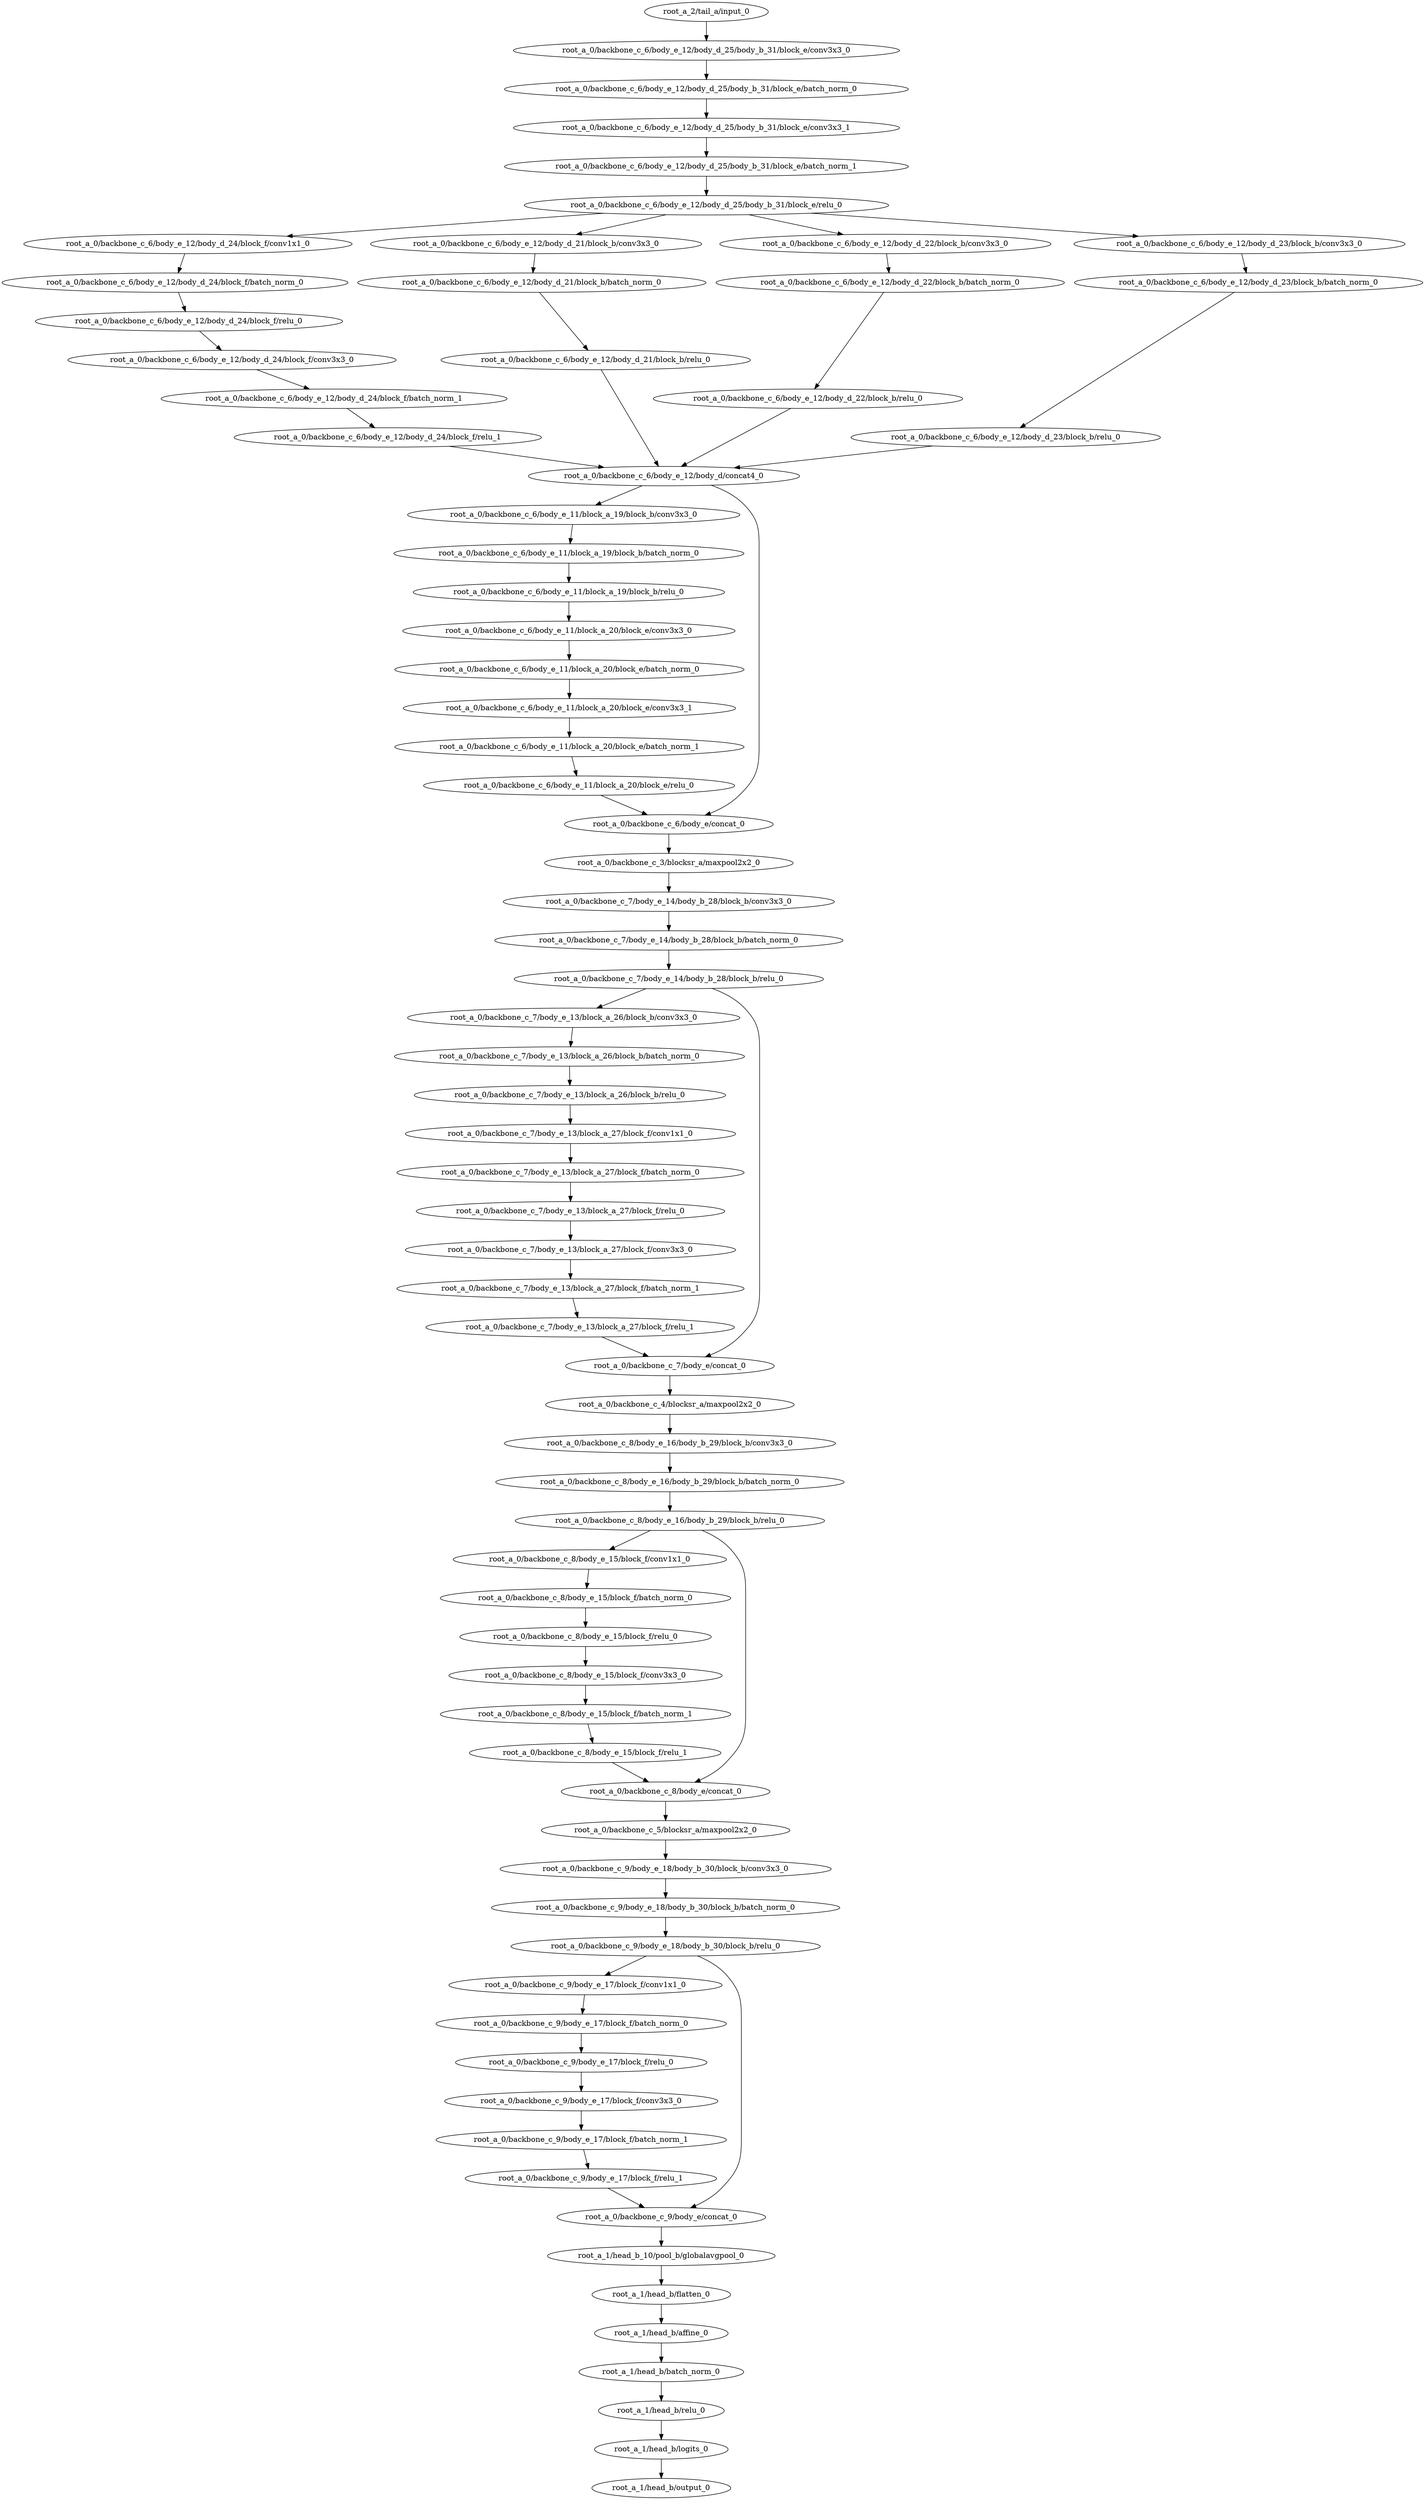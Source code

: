 digraph root_a {
	"root_a_2/tail_a/input_0"
	"root_a_0/backbone_c_6/body_e_12/body_d_25/body_b_31/block_e/conv3x3_0"
	"root_a_0/backbone_c_6/body_e_12/body_d_25/body_b_31/block_e/batch_norm_0"
	"root_a_0/backbone_c_6/body_e_12/body_d_25/body_b_31/block_e/conv3x3_1"
	"root_a_0/backbone_c_6/body_e_12/body_d_25/body_b_31/block_e/batch_norm_1"
	"root_a_0/backbone_c_6/body_e_12/body_d_25/body_b_31/block_e/relu_0"
	"root_a_0/backbone_c_6/body_e_12/body_d_24/block_f/conv1x1_0"
	"root_a_0/backbone_c_6/body_e_12/body_d_24/block_f/batch_norm_0"
	"root_a_0/backbone_c_6/body_e_12/body_d_24/block_f/relu_0"
	"root_a_0/backbone_c_6/body_e_12/body_d_24/block_f/conv3x3_0"
	"root_a_0/backbone_c_6/body_e_12/body_d_24/block_f/batch_norm_1"
	"root_a_0/backbone_c_6/body_e_12/body_d_24/block_f/relu_1"
	"root_a_0/backbone_c_6/body_e_12/body_d_21/block_b/conv3x3_0"
	"root_a_0/backbone_c_6/body_e_12/body_d_21/block_b/batch_norm_0"
	"root_a_0/backbone_c_6/body_e_12/body_d_21/block_b/relu_0"
	"root_a_0/backbone_c_6/body_e_12/body_d_22/block_b/conv3x3_0"
	"root_a_0/backbone_c_6/body_e_12/body_d_22/block_b/batch_norm_0"
	"root_a_0/backbone_c_6/body_e_12/body_d_22/block_b/relu_0"
	"root_a_0/backbone_c_6/body_e_12/body_d_23/block_b/conv3x3_0"
	"root_a_0/backbone_c_6/body_e_12/body_d_23/block_b/batch_norm_0"
	"root_a_0/backbone_c_6/body_e_12/body_d_23/block_b/relu_0"
	"root_a_0/backbone_c_6/body_e_12/body_d/concat4_0"
	"root_a_0/backbone_c_6/body_e_11/block_a_19/block_b/conv3x3_0"
	"root_a_0/backbone_c_6/body_e_11/block_a_19/block_b/batch_norm_0"
	"root_a_0/backbone_c_6/body_e_11/block_a_19/block_b/relu_0"
	"root_a_0/backbone_c_6/body_e_11/block_a_20/block_e/conv3x3_0"
	"root_a_0/backbone_c_6/body_e_11/block_a_20/block_e/batch_norm_0"
	"root_a_0/backbone_c_6/body_e_11/block_a_20/block_e/conv3x3_1"
	"root_a_0/backbone_c_6/body_e_11/block_a_20/block_e/batch_norm_1"
	"root_a_0/backbone_c_6/body_e_11/block_a_20/block_e/relu_0"
	"root_a_0/backbone_c_6/body_e/concat_0"
	"root_a_0/backbone_c_3/blocksr_a/maxpool2x2_0"
	"root_a_0/backbone_c_7/body_e_14/body_b_28/block_b/conv3x3_0"
	"root_a_0/backbone_c_7/body_e_14/body_b_28/block_b/batch_norm_0"
	"root_a_0/backbone_c_7/body_e_14/body_b_28/block_b/relu_0"
	"root_a_0/backbone_c_7/body_e_13/block_a_26/block_b/conv3x3_0"
	"root_a_0/backbone_c_7/body_e_13/block_a_26/block_b/batch_norm_0"
	"root_a_0/backbone_c_7/body_e_13/block_a_26/block_b/relu_0"
	"root_a_0/backbone_c_7/body_e_13/block_a_27/block_f/conv1x1_0"
	"root_a_0/backbone_c_7/body_e_13/block_a_27/block_f/batch_norm_0"
	"root_a_0/backbone_c_7/body_e_13/block_a_27/block_f/relu_0"
	"root_a_0/backbone_c_7/body_e_13/block_a_27/block_f/conv3x3_0"
	"root_a_0/backbone_c_7/body_e_13/block_a_27/block_f/batch_norm_1"
	"root_a_0/backbone_c_7/body_e_13/block_a_27/block_f/relu_1"
	"root_a_0/backbone_c_7/body_e/concat_0"
	"root_a_0/backbone_c_4/blocksr_a/maxpool2x2_0"
	"root_a_0/backbone_c_8/body_e_16/body_b_29/block_b/conv3x3_0"
	"root_a_0/backbone_c_8/body_e_16/body_b_29/block_b/batch_norm_0"
	"root_a_0/backbone_c_8/body_e_16/body_b_29/block_b/relu_0"
	"root_a_0/backbone_c_8/body_e_15/block_f/conv1x1_0"
	"root_a_0/backbone_c_8/body_e_15/block_f/batch_norm_0"
	"root_a_0/backbone_c_8/body_e_15/block_f/relu_0"
	"root_a_0/backbone_c_8/body_e_15/block_f/conv3x3_0"
	"root_a_0/backbone_c_8/body_e_15/block_f/batch_norm_1"
	"root_a_0/backbone_c_8/body_e_15/block_f/relu_1"
	"root_a_0/backbone_c_8/body_e/concat_0"
	"root_a_0/backbone_c_5/blocksr_a/maxpool2x2_0"
	"root_a_0/backbone_c_9/body_e_18/body_b_30/block_b/conv3x3_0"
	"root_a_0/backbone_c_9/body_e_18/body_b_30/block_b/batch_norm_0"
	"root_a_0/backbone_c_9/body_e_18/body_b_30/block_b/relu_0"
	"root_a_0/backbone_c_9/body_e_17/block_f/conv1x1_0"
	"root_a_0/backbone_c_9/body_e_17/block_f/batch_norm_0"
	"root_a_0/backbone_c_9/body_e_17/block_f/relu_0"
	"root_a_0/backbone_c_9/body_e_17/block_f/conv3x3_0"
	"root_a_0/backbone_c_9/body_e_17/block_f/batch_norm_1"
	"root_a_0/backbone_c_9/body_e_17/block_f/relu_1"
	"root_a_0/backbone_c_9/body_e/concat_0"
	"root_a_1/head_b_10/pool_b/globalavgpool_0"
	"root_a_1/head_b/flatten_0"
	"root_a_1/head_b/affine_0"
	"root_a_1/head_b/batch_norm_0"
	"root_a_1/head_b/relu_0"
	"root_a_1/head_b/logits_0"
	"root_a_1/head_b/output_0"

	"root_a_2/tail_a/input_0" -> "root_a_0/backbone_c_6/body_e_12/body_d_25/body_b_31/block_e/conv3x3_0"
	"root_a_0/backbone_c_6/body_e_12/body_d_25/body_b_31/block_e/conv3x3_0" -> "root_a_0/backbone_c_6/body_e_12/body_d_25/body_b_31/block_e/batch_norm_0"
	"root_a_0/backbone_c_6/body_e_12/body_d_25/body_b_31/block_e/batch_norm_0" -> "root_a_0/backbone_c_6/body_e_12/body_d_25/body_b_31/block_e/conv3x3_1"
	"root_a_0/backbone_c_6/body_e_12/body_d_25/body_b_31/block_e/conv3x3_1" -> "root_a_0/backbone_c_6/body_e_12/body_d_25/body_b_31/block_e/batch_norm_1"
	"root_a_0/backbone_c_6/body_e_12/body_d_25/body_b_31/block_e/batch_norm_1" -> "root_a_0/backbone_c_6/body_e_12/body_d_25/body_b_31/block_e/relu_0"
	"root_a_0/backbone_c_6/body_e_12/body_d_25/body_b_31/block_e/relu_0" -> "root_a_0/backbone_c_6/body_e_12/body_d_24/block_f/conv1x1_0"
	"root_a_0/backbone_c_6/body_e_12/body_d_24/block_f/conv1x1_0" -> "root_a_0/backbone_c_6/body_e_12/body_d_24/block_f/batch_norm_0"
	"root_a_0/backbone_c_6/body_e_12/body_d_24/block_f/batch_norm_0" -> "root_a_0/backbone_c_6/body_e_12/body_d_24/block_f/relu_0"
	"root_a_0/backbone_c_6/body_e_12/body_d_24/block_f/relu_0" -> "root_a_0/backbone_c_6/body_e_12/body_d_24/block_f/conv3x3_0"
	"root_a_0/backbone_c_6/body_e_12/body_d_24/block_f/conv3x3_0" -> "root_a_0/backbone_c_6/body_e_12/body_d_24/block_f/batch_norm_1"
	"root_a_0/backbone_c_6/body_e_12/body_d_24/block_f/batch_norm_1" -> "root_a_0/backbone_c_6/body_e_12/body_d_24/block_f/relu_1"
	"root_a_0/backbone_c_6/body_e_12/body_d_25/body_b_31/block_e/relu_0" -> "root_a_0/backbone_c_6/body_e_12/body_d_21/block_b/conv3x3_0"
	"root_a_0/backbone_c_6/body_e_12/body_d_21/block_b/conv3x3_0" -> "root_a_0/backbone_c_6/body_e_12/body_d_21/block_b/batch_norm_0"
	"root_a_0/backbone_c_6/body_e_12/body_d_21/block_b/batch_norm_0" -> "root_a_0/backbone_c_6/body_e_12/body_d_21/block_b/relu_0"
	"root_a_0/backbone_c_6/body_e_12/body_d_25/body_b_31/block_e/relu_0" -> "root_a_0/backbone_c_6/body_e_12/body_d_22/block_b/conv3x3_0"
	"root_a_0/backbone_c_6/body_e_12/body_d_22/block_b/conv3x3_0" -> "root_a_0/backbone_c_6/body_e_12/body_d_22/block_b/batch_norm_0"
	"root_a_0/backbone_c_6/body_e_12/body_d_22/block_b/batch_norm_0" -> "root_a_0/backbone_c_6/body_e_12/body_d_22/block_b/relu_0"
	"root_a_0/backbone_c_6/body_e_12/body_d_25/body_b_31/block_e/relu_0" -> "root_a_0/backbone_c_6/body_e_12/body_d_23/block_b/conv3x3_0"
	"root_a_0/backbone_c_6/body_e_12/body_d_23/block_b/conv3x3_0" -> "root_a_0/backbone_c_6/body_e_12/body_d_23/block_b/batch_norm_0"
	"root_a_0/backbone_c_6/body_e_12/body_d_23/block_b/batch_norm_0" -> "root_a_0/backbone_c_6/body_e_12/body_d_23/block_b/relu_0"
	"root_a_0/backbone_c_6/body_e_12/body_d_24/block_f/relu_1" -> "root_a_0/backbone_c_6/body_e_12/body_d/concat4_0"
	"root_a_0/backbone_c_6/body_e_12/body_d_21/block_b/relu_0" -> "root_a_0/backbone_c_6/body_e_12/body_d/concat4_0"
	"root_a_0/backbone_c_6/body_e_12/body_d_22/block_b/relu_0" -> "root_a_0/backbone_c_6/body_e_12/body_d/concat4_0"
	"root_a_0/backbone_c_6/body_e_12/body_d_23/block_b/relu_0" -> "root_a_0/backbone_c_6/body_e_12/body_d/concat4_0"
	"root_a_0/backbone_c_6/body_e_12/body_d/concat4_0" -> "root_a_0/backbone_c_6/body_e_11/block_a_19/block_b/conv3x3_0"
	"root_a_0/backbone_c_6/body_e_11/block_a_19/block_b/conv3x3_0" -> "root_a_0/backbone_c_6/body_e_11/block_a_19/block_b/batch_norm_0"
	"root_a_0/backbone_c_6/body_e_11/block_a_19/block_b/batch_norm_0" -> "root_a_0/backbone_c_6/body_e_11/block_a_19/block_b/relu_0"
	"root_a_0/backbone_c_6/body_e_11/block_a_19/block_b/relu_0" -> "root_a_0/backbone_c_6/body_e_11/block_a_20/block_e/conv3x3_0"
	"root_a_0/backbone_c_6/body_e_11/block_a_20/block_e/conv3x3_0" -> "root_a_0/backbone_c_6/body_e_11/block_a_20/block_e/batch_norm_0"
	"root_a_0/backbone_c_6/body_e_11/block_a_20/block_e/batch_norm_0" -> "root_a_0/backbone_c_6/body_e_11/block_a_20/block_e/conv3x3_1"
	"root_a_0/backbone_c_6/body_e_11/block_a_20/block_e/conv3x3_1" -> "root_a_0/backbone_c_6/body_e_11/block_a_20/block_e/batch_norm_1"
	"root_a_0/backbone_c_6/body_e_11/block_a_20/block_e/batch_norm_1" -> "root_a_0/backbone_c_6/body_e_11/block_a_20/block_e/relu_0"
	"root_a_0/backbone_c_6/body_e_12/body_d/concat4_0" -> "root_a_0/backbone_c_6/body_e/concat_0"
	"root_a_0/backbone_c_6/body_e_11/block_a_20/block_e/relu_0" -> "root_a_0/backbone_c_6/body_e/concat_0"
	"root_a_0/backbone_c_6/body_e/concat_0" -> "root_a_0/backbone_c_3/blocksr_a/maxpool2x2_0"
	"root_a_0/backbone_c_3/blocksr_a/maxpool2x2_0" -> "root_a_0/backbone_c_7/body_e_14/body_b_28/block_b/conv3x3_0"
	"root_a_0/backbone_c_7/body_e_14/body_b_28/block_b/conv3x3_0" -> "root_a_0/backbone_c_7/body_e_14/body_b_28/block_b/batch_norm_0"
	"root_a_0/backbone_c_7/body_e_14/body_b_28/block_b/batch_norm_0" -> "root_a_0/backbone_c_7/body_e_14/body_b_28/block_b/relu_0"
	"root_a_0/backbone_c_7/body_e_14/body_b_28/block_b/relu_0" -> "root_a_0/backbone_c_7/body_e_13/block_a_26/block_b/conv3x3_0"
	"root_a_0/backbone_c_7/body_e_13/block_a_26/block_b/conv3x3_0" -> "root_a_0/backbone_c_7/body_e_13/block_a_26/block_b/batch_norm_0"
	"root_a_0/backbone_c_7/body_e_13/block_a_26/block_b/batch_norm_0" -> "root_a_0/backbone_c_7/body_e_13/block_a_26/block_b/relu_0"
	"root_a_0/backbone_c_7/body_e_13/block_a_26/block_b/relu_0" -> "root_a_0/backbone_c_7/body_e_13/block_a_27/block_f/conv1x1_0"
	"root_a_0/backbone_c_7/body_e_13/block_a_27/block_f/conv1x1_0" -> "root_a_0/backbone_c_7/body_e_13/block_a_27/block_f/batch_norm_0"
	"root_a_0/backbone_c_7/body_e_13/block_a_27/block_f/batch_norm_0" -> "root_a_0/backbone_c_7/body_e_13/block_a_27/block_f/relu_0"
	"root_a_0/backbone_c_7/body_e_13/block_a_27/block_f/relu_0" -> "root_a_0/backbone_c_7/body_e_13/block_a_27/block_f/conv3x3_0"
	"root_a_0/backbone_c_7/body_e_13/block_a_27/block_f/conv3x3_0" -> "root_a_0/backbone_c_7/body_e_13/block_a_27/block_f/batch_norm_1"
	"root_a_0/backbone_c_7/body_e_13/block_a_27/block_f/batch_norm_1" -> "root_a_0/backbone_c_7/body_e_13/block_a_27/block_f/relu_1"
	"root_a_0/backbone_c_7/body_e_13/block_a_27/block_f/relu_1" -> "root_a_0/backbone_c_7/body_e/concat_0"
	"root_a_0/backbone_c_7/body_e_14/body_b_28/block_b/relu_0" -> "root_a_0/backbone_c_7/body_e/concat_0"
	"root_a_0/backbone_c_7/body_e/concat_0" -> "root_a_0/backbone_c_4/blocksr_a/maxpool2x2_0"
	"root_a_0/backbone_c_4/blocksr_a/maxpool2x2_0" -> "root_a_0/backbone_c_8/body_e_16/body_b_29/block_b/conv3x3_0"
	"root_a_0/backbone_c_8/body_e_16/body_b_29/block_b/conv3x3_0" -> "root_a_0/backbone_c_8/body_e_16/body_b_29/block_b/batch_norm_0"
	"root_a_0/backbone_c_8/body_e_16/body_b_29/block_b/batch_norm_0" -> "root_a_0/backbone_c_8/body_e_16/body_b_29/block_b/relu_0"
	"root_a_0/backbone_c_8/body_e_16/body_b_29/block_b/relu_0" -> "root_a_0/backbone_c_8/body_e_15/block_f/conv1x1_0"
	"root_a_0/backbone_c_8/body_e_15/block_f/conv1x1_0" -> "root_a_0/backbone_c_8/body_e_15/block_f/batch_norm_0"
	"root_a_0/backbone_c_8/body_e_15/block_f/batch_norm_0" -> "root_a_0/backbone_c_8/body_e_15/block_f/relu_0"
	"root_a_0/backbone_c_8/body_e_15/block_f/relu_0" -> "root_a_0/backbone_c_8/body_e_15/block_f/conv3x3_0"
	"root_a_0/backbone_c_8/body_e_15/block_f/conv3x3_0" -> "root_a_0/backbone_c_8/body_e_15/block_f/batch_norm_1"
	"root_a_0/backbone_c_8/body_e_15/block_f/batch_norm_1" -> "root_a_0/backbone_c_8/body_e_15/block_f/relu_1"
	"root_a_0/backbone_c_8/body_e_15/block_f/relu_1" -> "root_a_0/backbone_c_8/body_e/concat_0"
	"root_a_0/backbone_c_8/body_e_16/body_b_29/block_b/relu_0" -> "root_a_0/backbone_c_8/body_e/concat_0"
	"root_a_0/backbone_c_8/body_e/concat_0" -> "root_a_0/backbone_c_5/blocksr_a/maxpool2x2_0"
	"root_a_0/backbone_c_5/blocksr_a/maxpool2x2_0" -> "root_a_0/backbone_c_9/body_e_18/body_b_30/block_b/conv3x3_0"
	"root_a_0/backbone_c_9/body_e_18/body_b_30/block_b/conv3x3_0" -> "root_a_0/backbone_c_9/body_e_18/body_b_30/block_b/batch_norm_0"
	"root_a_0/backbone_c_9/body_e_18/body_b_30/block_b/batch_norm_0" -> "root_a_0/backbone_c_9/body_e_18/body_b_30/block_b/relu_0"
	"root_a_0/backbone_c_9/body_e_18/body_b_30/block_b/relu_0" -> "root_a_0/backbone_c_9/body_e_17/block_f/conv1x1_0"
	"root_a_0/backbone_c_9/body_e_17/block_f/conv1x1_0" -> "root_a_0/backbone_c_9/body_e_17/block_f/batch_norm_0"
	"root_a_0/backbone_c_9/body_e_17/block_f/batch_norm_0" -> "root_a_0/backbone_c_9/body_e_17/block_f/relu_0"
	"root_a_0/backbone_c_9/body_e_17/block_f/relu_0" -> "root_a_0/backbone_c_9/body_e_17/block_f/conv3x3_0"
	"root_a_0/backbone_c_9/body_e_17/block_f/conv3x3_0" -> "root_a_0/backbone_c_9/body_e_17/block_f/batch_norm_1"
	"root_a_0/backbone_c_9/body_e_17/block_f/batch_norm_1" -> "root_a_0/backbone_c_9/body_e_17/block_f/relu_1"
	"root_a_0/backbone_c_9/body_e_17/block_f/relu_1" -> "root_a_0/backbone_c_9/body_e/concat_0"
	"root_a_0/backbone_c_9/body_e_18/body_b_30/block_b/relu_0" -> "root_a_0/backbone_c_9/body_e/concat_0"
	"root_a_0/backbone_c_9/body_e/concat_0" -> "root_a_1/head_b_10/pool_b/globalavgpool_0"
	"root_a_1/head_b_10/pool_b/globalavgpool_0" -> "root_a_1/head_b/flatten_0"
	"root_a_1/head_b/flatten_0" -> "root_a_1/head_b/affine_0"
	"root_a_1/head_b/affine_0" -> "root_a_1/head_b/batch_norm_0"
	"root_a_1/head_b/batch_norm_0" -> "root_a_1/head_b/relu_0"
	"root_a_1/head_b/relu_0" -> "root_a_1/head_b/logits_0"
	"root_a_1/head_b/logits_0" -> "root_a_1/head_b/output_0"

}